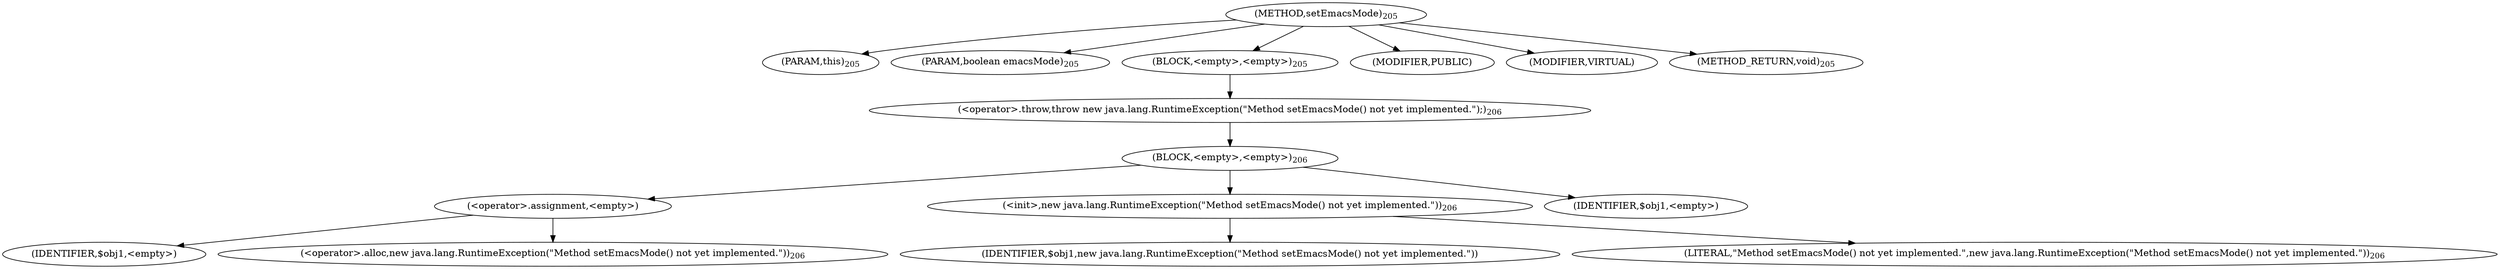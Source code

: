 digraph "setEmacsMode" {  
"420" [label = <(METHOD,setEmacsMode)<SUB>205</SUB>> ]
"421" [label = <(PARAM,this)<SUB>205</SUB>> ]
"422" [label = <(PARAM,boolean emacsMode)<SUB>205</SUB>> ]
"423" [label = <(BLOCK,&lt;empty&gt;,&lt;empty&gt;)<SUB>205</SUB>> ]
"424" [label = <(&lt;operator&gt;.throw,throw new java.lang.RuntimeException(&quot;Method setEmacsMode() not yet implemented.&quot;);)<SUB>206</SUB>> ]
"425" [label = <(BLOCK,&lt;empty&gt;,&lt;empty&gt;)<SUB>206</SUB>> ]
"426" [label = <(&lt;operator&gt;.assignment,&lt;empty&gt;)> ]
"427" [label = <(IDENTIFIER,$obj1,&lt;empty&gt;)> ]
"428" [label = <(&lt;operator&gt;.alloc,new java.lang.RuntimeException(&quot;Method setEmacsMode() not yet implemented.&quot;))<SUB>206</SUB>> ]
"429" [label = <(&lt;init&gt;,new java.lang.RuntimeException(&quot;Method setEmacsMode() not yet implemented.&quot;))<SUB>206</SUB>> ]
"430" [label = <(IDENTIFIER,$obj1,new java.lang.RuntimeException(&quot;Method setEmacsMode() not yet implemented.&quot;))> ]
"431" [label = <(LITERAL,&quot;Method setEmacsMode() not yet implemented.&quot;,new java.lang.RuntimeException(&quot;Method setEmacsMode() not yet implemented.&quot;))<SUB>206</SUB>> ]
"432" [label = <(IDENTIFIER,$obj1,&lt;empty&gt;)> ]
"433" [label = <(MODIFIER,PUBLIC)> ]
"434" [label = <(MODIFIER,VIRTUAL)> ]
"435" [label = <(METHOD_RETURN,void)<SUB>205</SUB>> ]
  "420" -> "421" 
  "420" -> "422" 
  "420" -> "423" 
  "420" -> "433" 
  "420" -> "434" 
  "420" -> "435" 
  "423" -> "424" 
  "424" -> "425" 
  "425" -> "426" 
  "425" -> "429" 
  "425" -> "432" 
  "426" -> "427" 
  "426" -> "428" 
  "429" -> "430" 
  "429" -> "431" 
}
